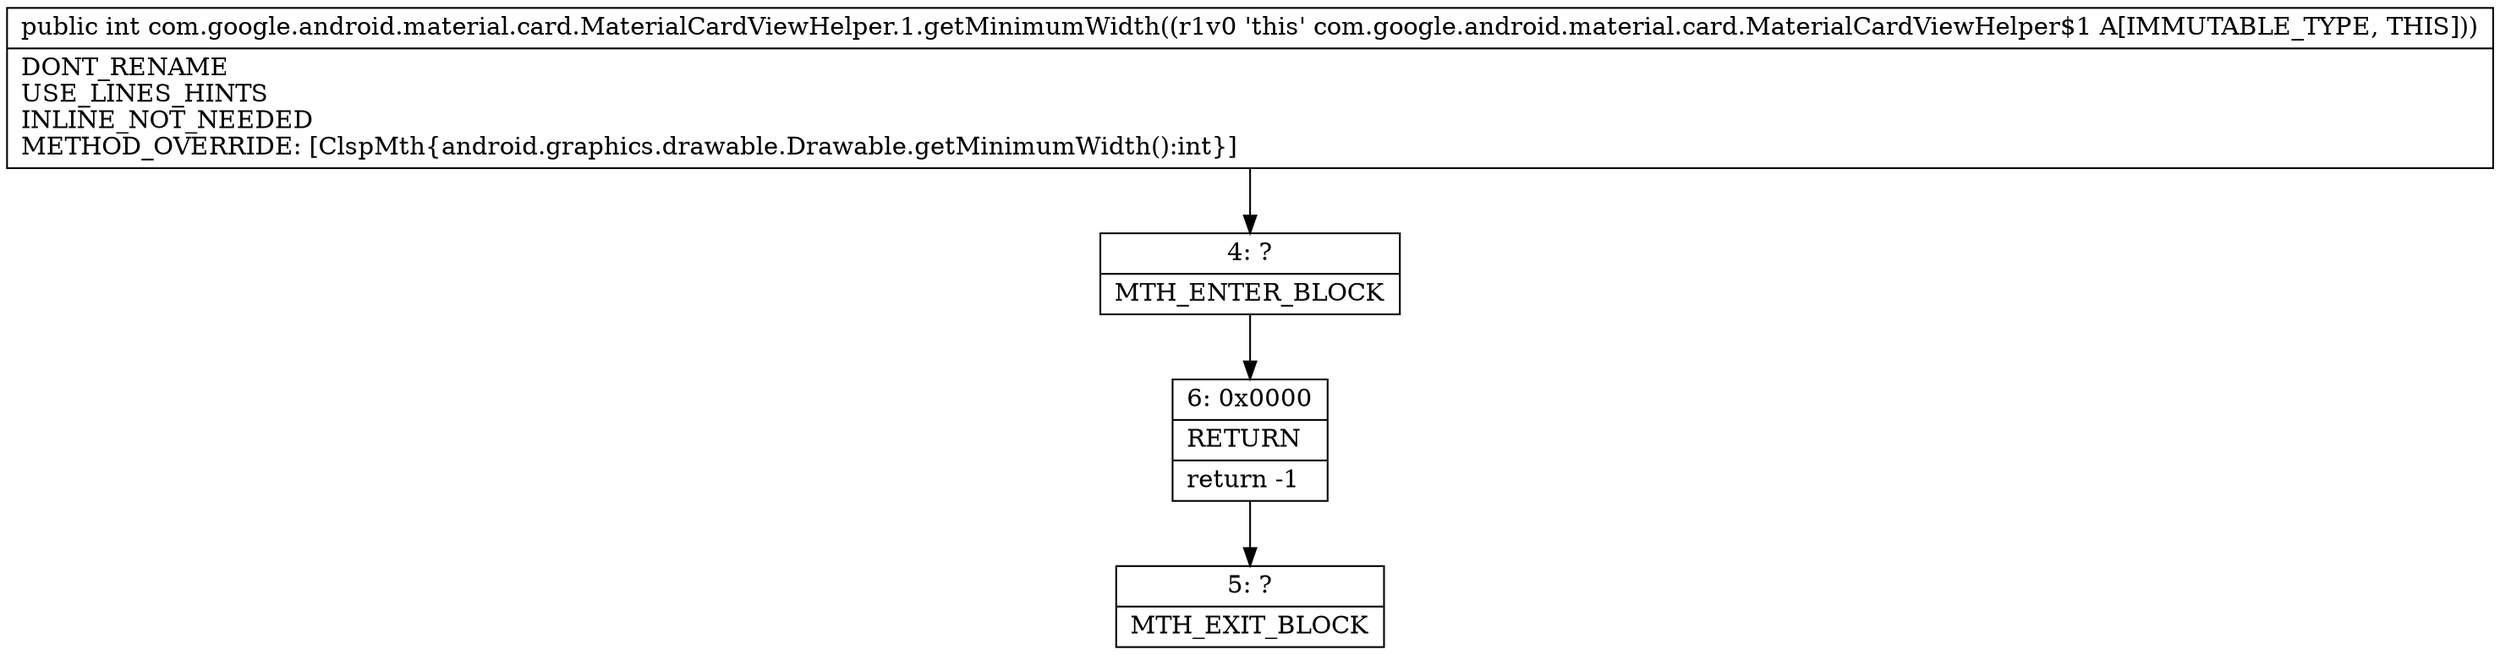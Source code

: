 digraph "CFG forcom.google.android.material.card.MaterialCardViewHelper.1.getMinimumWidth()I" {
Node_4 [shape=record,label="{4\:\ ?|MTH_ENTER_BLOCK\l}"];
Node_6 [shape=record,label="{6\:\ 0x0000|RETURN\l|return \-1\l}"];
Node_5 [shape=record,label="{5\:\ ?|MTH_EXIT_BLOCK\l}"];
MethodNode[shape=record,label="{public int com.google.android.material.card.MaterialCardViewHelper.1.getMinimumWidth((r1v0 'this' com.google.android.material.card.MaterialCardViewHelper$1 A[IMMUTABLE_TYPE, THIS]))  | DONT_RENAME\lUSE_LINES_HINTS\lINLINE_NOT_NEEDED\lMETHOD_OVERRIDE: [ClspMth\{android.graphics.drawable.Drawable.getMinimumWidth():int\}]\l}"];
MethodNode -> Node_4;Node_4 -> Node_6;
Node_6 -> Node_5;
}


